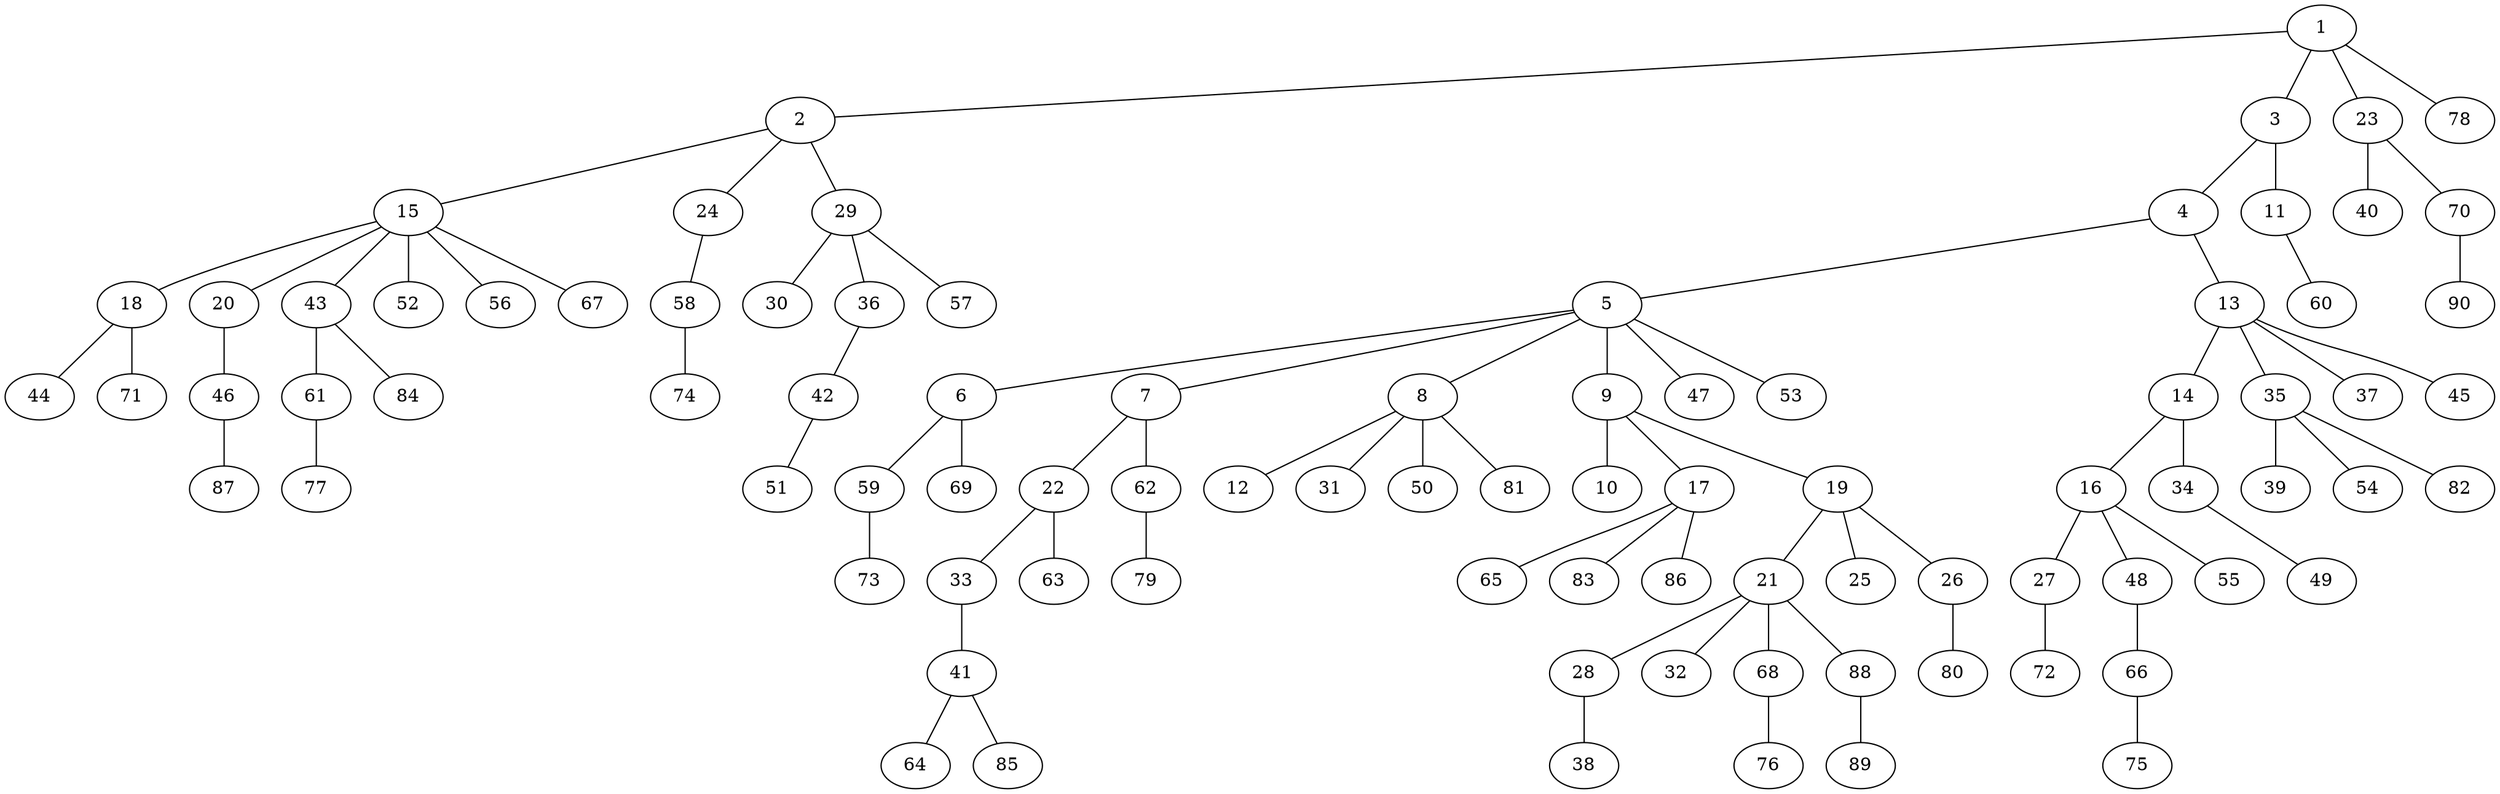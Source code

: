graph graphname {1--2
1--3
1--23
1--78
2--15
2--24
2--29
3--4
3--11
4--5
4--13
5--6
5--7
5--8
5--9
5--47
5--53
6--59
6--69
7--22
7--62
8--12
8--31
8--50
8--81
9--10
9--17
9--19
11--60
13--14
13--35
13--37
13--45
14--16
14--34
15--18
15--20
15--43
15--52
15--56
15--67
16--27
16--48
16--55
17--65
17--83
17--86
18--44
18--71
19--21
19--25
19--26
20--46
21--28
21--32
21--68
21--88
22--33
22--63
23--40
23--70
24--58
26--80
27--72
28--38
29--30
29--36
29--57
33--41
34--49
35--39
35--54
35--82
36--42
41--64
41--85
42--51
43--61
43--84
46--87
48--66
58--74
59--73
61--77
62--79
66--75
68--76
70--90
88--89
}